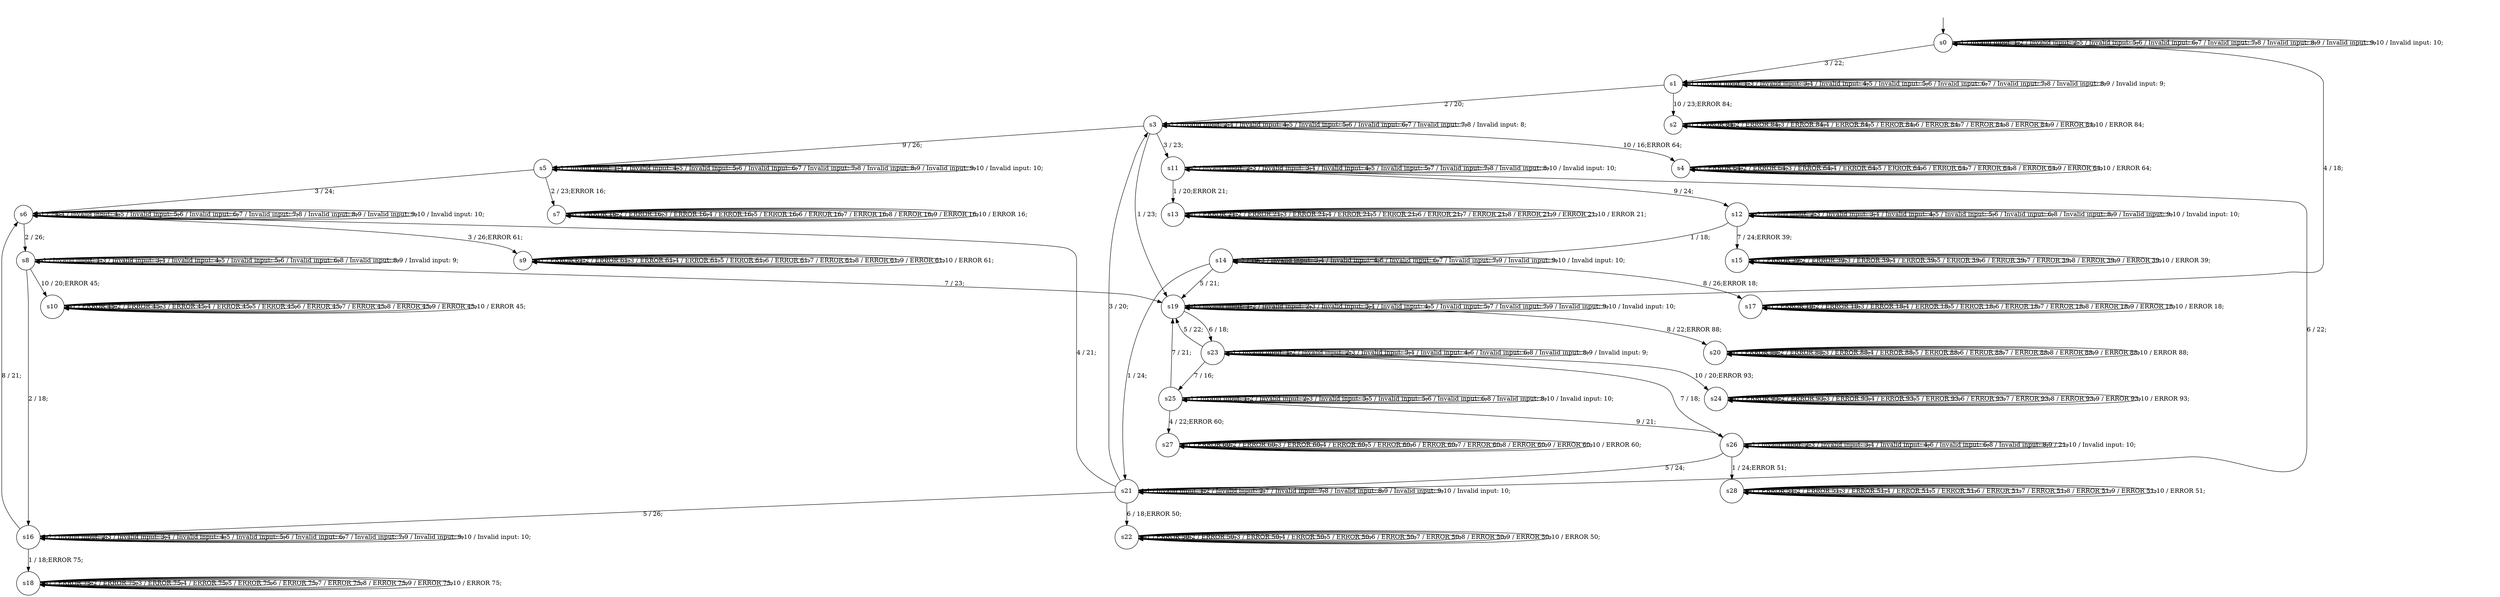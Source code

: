digraph g {
__start0 [label="" shape="none"];

	s0 [shape="circle" label="s0"];
	s1 [shape="circle" label="s1"];
	s2 [shape="circle" label="s2"];
	s3 [shape="circle" label="s3"];
	s4 [shape="circle" label="s4"];
	s5 [shape="circle" label="s5"];
	s6 [shape="circle" label="s6"];
	s7 [shape="circle" label="s7"];
	s8 [shape="circle" label="s8"];
	s9 [shape="circle" label="s9"];
	s10 [shape="circle" label="s10"];
	s11 [shape="circle" label="s11"];
	s12 [shape="circle" label="s12"];
	s13 [shape="circle" label="s13"];
	s14 [shape="circle" label="s14"];
	s15 [shape="circle" label="s15"];
	s16 [shape="circle" label="s16"];
	s17 [shape="circle" label="s17"];
	s18 [shape="circle" label="s18"];
	s19 [shape="circle" label="s19"];
	s20 [shape="circle" label="s20"];
	s21 [shape="circle" label="s21"];
	s22 [shape="circle" label="s22"];
	s23 [shape="circle" label="s23"];
	s24 [shape="circle" label="s24"];
	s25 [shape="circle" label="s25"];
	s26 [shape="circle" label="s26"];
	s27 [shape="circle" label="s27"];
	s28 [shape="circle" label="s28"];
	s0 -> s0 [label="1 / Invalid input: 1;"];
	s0 -> s0 [label="2 / Invalid input: 2;"];
	s0 -> s1 [label="3 / 22;"];
	s0 -> s19 [label="4 / 18;"];
	s0 -> s0 [label="5 / Invalid input: 5;"];
	s0 -> s0 [label="6 / Invalid input: 6;"];
	s0 -> s0 [label="7 / Invalid input: 7;"];
	s0 -> s0 [label="8 / Invalid input: 8;"];
	s0 -> s0 [label="9 / Invalid input: 9;"];
	s0 -> s0 [label="10 / Invalid input: 10;"];
	s1 -> s1 [label="1 / Invalid input: 1;"];
	s1 -> s3 [label="2 / 20;"];
	s1 -> s1 [label="3 / Invalid input: 3;"];
	s1 -> s1 [label="4 / Invalid input: 4;"];
	s1 -> s1 [label="5 / Invalid input: 5;"];
	s1 -> s1 [label="6 / Invalid input: 6;"];
	s1 -> s1 [label="7 / Invalid input: 7;"];
	s1 -> s1 [label="8 / Invalid input: 8;"];
	s1 -> s1 [label="9 / Invalid input: 9;"];
	s1 -> s2 [label="10 / 23;ERROR 84;"];
	s2 -> s2 [label="1 / ERROR 84;"];
	s2 -> s2 [label="2 / ERROR 84;"];
	s2 -> s2 [label="3 / ERROR 84;"];
	s2 -> s2 [label="4 / ERROR 84;"];
	s2 -> s2 [label="5 / ERROR 84;"];
	s2 -> s2 [label="6 / ERROR 84;"];
	s2 -> s2 [label="7 / ERROR 84;"];
	s2 -> s2 [label="8 / ERROR 84;"];
	s2 -> s2 [label="9 / ERROR 84;"];
	s2 -> s2 [label="10 / ERROR 84;"];
	s3 -> s19 [label="1 / 23;"];
	s3 -> s3 [label="2 / Invalid input: 2;"];
	s3 -> s11 [label="3 / 23;"];
	s3 -> s3 [label="4 / Invalid input: 4;"];
	s3 -> s3 [label="5 / Invalid input: 5;"];
	s3 -> s3 [label="6 / Invalid input: 6;"];
	s3 -> s3 [label="7 / Invalid input: 7;"];
	s3 -> s3 [label="8 / Invalid input: 8;"];
	s3 -> s5 [label="9 / 26;"];
	s3 -> s4 [label="10 / 16;ERROR 64;"];
	s4 -> s4 [label="1 / ERROR 64;"];
	s4 -> s4 [label="2 / ERROR 64;"];
	s4 -> s4 [label="3 / ERROR 64;"];
	s4 -> s4 [label="4 / ERROR 64;"];
	s4 -> s4 [label="5 / ERROR 64;"];
	s4 -> s4 [label="6 / ERROR 64;"];
	s4 -> s4 [label="7 / ERROR 64;"];
	s4 -> s4 [label="8 / ERROR 64;"];
	s4 -> s4 [label="9 / ERROR 64;"];
	s4 -> s4 [label="10 / ERROR 64;"];
	s5 -> s5 [label="1 / Invalid input: 1;"];
	s5 -> s7 [label="2 / 23;ERROR 16;"];
	s5 -> s6 [label="3 / 24;"];
	s5 -> s5 [label="4 / Invalid input: 4;"];
	s5 -> s5 [label="5 / Invalid input: 5;"];
	s5 -> s5 [label="6 / Invalid input: 6;"];
	s5 -> s5 [label="7 / Invalid input: 7;"];
	s5 -> s5 [label="8 / Invalid input: 8;"];
	s5 -> s5 [label="9 / Invalid input: 9;"];
	s5 -> s5 [label="10 / Invalid input: 10;"];
	s6 -> s6 [label="1 / 24;"];
	s6 -> s8 [label="2 / 26;"];
	s6 -> s9 [label="3 / 26;ERROR 61;"];
	s6 -> s6 [label="4 / Invalid input: 4;"];
	s6 -> s6 [label="5 / Invalid input: 5;"];
	s6 -> s6 [label="6 / Invalid input: 6;"];
	s6 -> s6 [label="7 / Invalid input: 7;"];
	s6 -> s6 [label="8 / Invalid input: 8;"];
	s6 -> s6 [label="9 / Invalid input: 9;"];
	s6 -> s6 [label="10 / Invalid input: 10;"];
	s7 -> s7 [label="1 / ERROR 16;"];
	s7 -> s7 [label="2 / ERROR 16;"];
	s7 -> s7 [label="3 / ERROR 16;"];
	s7 -> s7 [label="4 / ERROR 16;"];
	s7 -> s7 [label="5 / ERROR 16;"];
	s7 -> s7 [label="6 / ERROR 16;"];
	s7 -> s7 [label="7 / ERROR 16;"];
	s7 -> s7 [label="8 / ERROR 16;"];
	s7 -> s7 [label="9 / ERROR 16;"];
	s7 -> s7 [label="10 / ERROR 16;"];
	s8 -> s8 [label="1 / Invalid input: 1;"];
	s8 -> s16 [label="2 / 18;"];
	s8 -> s8 [label="3 / Invalid input: 3;"];
	s8 -> s8 [label="4 / Invalid input: 4;"];
	s8 -> s8 [label="5 / Invalid input: 5;"];
	s8 -> s8 [label="6 / Invalid input: 6;"];
	s8 -> s19 [label="7 / 23;"];
	s8 -> s8 [label="8 / Invalid input: 8;"];
	s8 -> s8 [label="9 / Invalid input: 9;"];
	s8 -> s10 [label="10 / 20;ERROR 45;"];
	s9 -> s9 [label="1 / ERROR 61;"];
	s9 -> s9 [label="2 / ERROR 61;"];
	s9 -> s9 [label="3 / ERROR 61;"];
	s9 -> s9 [label="4 / ERROR 61;"];
	s9 -> s9 [label="5 / ERROR 61;"];
	s9 -> s9 [label="6 / ERROR 61;"];
	s9 -> s9 [label="7 / ERROR 61;"];
	s9 -> s9 [label="8 / ERROR 61;"];
	s9 -> s9 [label="9 / ERROR 61;"];
	s9 -> s9 [label="10 / ERROR 61;"];
	s10 -> s10 [label="1 / ERROR 45;"];
	s10 -> s10 [label="2 / ERROR 45;"];
	s10 -> s10 [label="3 / ERROR 45;"];
	s10 -> s10 [label="4 / ERROR 45;"];
	s10 -> s10 [label="5 / ERROR 45;"];
	s10 -> s10 [label="6 / ERROR 45;"];
	s10 -> s10 [label="7 / ERROR 45;"];
	s10 -> s10 [label="8 / ERROR 45;"];
	s10 -> s10 [label="9 / ERROR 45;"];
	s10 -> s10 [label="10 / ERROR 45;"];
	s11 -> s13 [label="1 / 20;ERROR 21;"];
	s11 -> s11 [label="2 / Invalid input: 2;"];
	s11 -> s11 [label="3 / Invalid input: 3;"];
	s11 -> s11 [label="4 / Invalid input: 4;"];
	s11 -> s11 [label="5 / Invalid input: 5;"];
	s11 -> s21 [label="6 / 22;"];
	s11 -> s11 [label="7 / Invalid input: 7;"];
	s11 -> s11 [label="8 / Invalid input: 8;"];
	s11 -> s12 [label="9 / 24;"];
	s11 -> s11 [label="10 / Invalid input: 10;"];
	s12 -> s14 [label="1 / 18;"];
	s12 -> s12 [label="2 / Invalid input: 2;"];
	s12 -> s12 [label="3 / Invalid input: 3;"];
	s12 -> s12 [label="4 / Invalid input: 4;"];
	s12 -> s12 [label="5 / Invalid input: 5;"];
	s12 -> s12 [label="6 / Invalid input: 6;"];
	s12 -> s15 [label="7 / 24;ERROR 39;"];
	s12 -> s12 [label="8 / Invalid input: 8;"];
	s12 -> s12 [label="9 / Invalid input: 9;"];
	s12 -> s12 [label="10 / Invalid input: 10;"];
	s13 -> s13 [label="1 / ERROR 21;"];
	s13 -> s13 [label="2 / ERROR 21;"];
	s13 -> s13 [label="3 / ERROR 21;"];
	s13 -> s13 [label="4 / ERROR 21;"];
	s13 -> s13 [label="5 / ERROR 21;"];
	s13 -> s13 [label="6 / ERROR 21;"];
	s13 -> s13 [label="7 / ERROR 21;"];
	s13 -> s13 [label="8 / ERROR 21;"];
	s13 -> s13 [label="9 / ERROR 21;"];
	s13 -> s13 [label="10 / ERROR 21;"];
	s14 -> s21 [label="1 / 24;"];
	s14 -> s14 [label="2 / 19;"];
	s14 -> s14 [label="3 / Invalid input: 3;"];
	s14 -> s14 [label="4 / Invalid input: 4;"];
	s14 -> s19 [label="5 / 21;"];
	s14 -> s14 [label="6 / Invalid input: 6;"];
	s14 -> s14 [label="7 / Invalid input: 7;"];
	s14 -> s17 [label="8 / 26;ERROR 18;"];
	s14 -> s14 [label="9 / Invalid input: 9;"];
	s14 -> s14 [label="10 / Invalid input: 10;"];
	s15 -> s15 [label="1 / ERROR 39;"];
	s15 -> s15 [label="2 / ERROR 39;"];
	s15 -> s15 [label="3 / ERROR 39;"];
	s15 -> s15 [label="4 / ERROR 39;"];
	s15 -> s15 [label="5 / ERROR 39;"];
	s15 -> s15 [label="6 / ERROR 39;"];
	s15 -> s15 [label="7 / ERROR 39;"];
	s15 -> s15 [label="8 / ERROR 39;"];
	s15 -> s15 [label="9 / ERROR 39;"];
	s15 -> s15 [label="10 / ERROR 39;"];
	s16 -> s18 [label="1 / 18;ERROR 75;"];
	s16 -> s16 [label="2 / Invalid input: 2;"];
	s16 -> s16 [label="3 / Invalid input: 3;"];
	s16 -> s16 [label="4 / Invalid input: 4;"];
	s16 -> s16 [label="5 / Invalid input: 5;"];
	s16 -> s16 [label="6 / Invalid input: 6;"];
	s16 -> s16 [label="7 / Invalid input: 7;"];
	s16 -> s6 [label="8 / 21;"];
	s16 -> s16 [label="9 / Invalid input: 9;"];
	s16 -> s16 [label="10 / Invalid input: 10;"];
	s17 -> s17 [label="1 / ERROR 18;"];
	s17 -> s17 [label="2 / ERROR 18;"];
	s17 -> s17 [label="3 / ERROR 18;"];
	s17 -> s17 [label="4 / ERROR 18;"];
	s17 -> s17 [label="5 / ERROR 18;"];
	s17 -> s17 [label="6 / ERROR 18;"];
	s17 -> s17 [label="7 / ERROR 18;"];
	s17 -> s17 [label="8 / ERROR 18;"];
	s17 -> s17 [label="9 / ERROR 18;"];
	s17 -> s17 [label="10 / ERROR 18;"];
	s18 -> s18 [label="1 / ERROR 75;"];
	s18 -> s18 [label="2 / ERROR 75;"];
	s18 -> s18 [label="3 / ERROR 75;"];
	s18 -> s18 [label="4 / ERROR 75;"];
	s18 -> s18 [label="5 / ERROR 75;"];
	s18 -> s18 [label="6 / ERROR 75;"];
	s18 -> s18 [label="7 / ERROR 75;"];
	s18 -> s18 [label="8 / ERROR 75;"];
	s18 -> s18 [label="9 / ERROR 75;"];
	s18 -> s18 [label="10 / ERROR 75;"];
	s19 -> s19 [label="1 / Invalid input: 1;"];
	s19 -> s19 [label="2 / Invalid input: 2;"];
	s19 -> s19 [label="3 / Invalid input: 3;"];
	s19 -> s19 [label="4 / Invalid input: 4;"];
	s19 -> s19 [label="5 / Invalid input: 5;"];
	s19 -> s23 [label="6 / 18;"];
	s19 -> s19 [label="7 / Invalid input: 7;"];
	s19 -> s20 [label="8 / 22;ERROR 88;"];
	s19 -> s19 [label="9 / Invalid input: 9;"];
	s19 -> s19 [label="10 / Invalid input: 10;"];
	s20 -> s20 [label="1 / ERROR 88;"];
	s20 -> s20 [label="2 / ERROR 88;"];
	s20 -> s20 [label="3 / ERROR 88;"];
	s20 -> s20 [label="4 / ERROR 88;"];
	s20 -> s20 [label="5 / ERROR 88;"];
	s20 -> s20 [label="6 / ERROR 88;"];
	s20 -> s20 [label="7 / ERROR 88;"];
	s20 -> s20 [label="8 / ERROR 88;"];
	s20 -> s20 [label="9 / ERROR 88;"];
	s20 -> s20 [label="10 / ERROR 88;"];
	s21 -> s21 [label="1 / Invalid input: 1;"];
	s21 -> s21 [label="2 / Invalid input: 2;"];
	s21 -> s3 [label="3 / 20;"];
	s21 -> s6 [label="4 / 21;"];
	s21 -> s16 [label="5 / 26;"];
	s21 -> s22 [label="6 / 18;ERROR 50;"];
	s21 -> s21 [label="7 / Invalid input: 7;"];
	s21 -> s21 [label="8 / Invalid input: 8;"];
	s21 -> s21 [label="9 / Invalid input: 9;"];
	s21 -> s21 [label="10 / Invalid input: 10;"];
	s22 -> s22 [label="1 / ERROR 50;"];
	s22 -> s22 [label="2 / ERROR 50;"];
	s22 -> s22 [label="3 / ERROR 50;"];
	s22 -> s22 [label="4 / ERROR 50;"];
	s22 -> s22 [label="5 / ERROR 50;"];
	s22 -> s22 [label="6 / ERROR 50;"];
	s22 -> s22 [label="7 / ERROR 50;"];
	s22 -> s22 [label="8 / ERROR 50;"];
	s22 -> s22 [label="9 / ERROR 50;"];
	s22 -> s22 [label="10 / ERROR 50;"];
	s23 -> s23 [label="1 / Invalid input: 1;"];
	s23 -> s23 [label="2 / Invalid input: 2;"];
	s23 -> s23 [label="3 / Invalid input: 3;"];
	s23 -> s23 [label="4 / Invalid input: 4;"];
	s23 -> s19 [label="5 / 22;"];
	s23 -> s23 [label="6 / Invalid input: 6;"];
	s23 -> s25 [label="7 / 16;"];
	s23 -> s23 [label="8 / Invalid input: 8;"];
	s23 -> s23 [label="9 / Invalid input: 9;"];
	s23 -> s24 [label="10 / 20;ERROR 93;"];
	s24 -> s24 [label="1 / ERROR 93;"];
	s24 -> s24 [label="2 / ERROR 93;"];
	s24 -> s24 [label="3 / ERROR 93;"];
	s24 -> s24 [label="4 / ERROR 93;"];
	s24 -> s24 [label="5 / ERROR 93;"];
	s24 -> s24 [label="6 / ERROR 93;"];
	s24 -> s24 [label="7 / ERROR 93;"];
	s24 -> s24 [label="8 / ERROR 93;"];
	s24 -> s24 [label="9 / ERROR 93;"];
	s24 -> s24 [label="10 / ERROR 93;"];
	s25 -> s25 [label="1 / Invalid input: 1;"];
	s25 -> s25 [label="2 / Invalid input: 2;"];
	s25 -> s25 [label="3 / Invalid input: 3;"];
	s25 -> s27 [label="4 / 22;ERROR 60;"];
	s25 -> s25 [label="5 / Invalid input: 5;"];
	s25 -> s25 [label="6 / Invalid input: 6;"];
	s25 -> s19 [label="7 / 21;"];
	s25 -> s25 [label="8 / Invalid input: 8;"];
	s25 -> s26 [label="9 / 21;"];
	s25 -> s25 [label="10 / Invalid input: 10;"];
	s26 -> s28 [label="1 / 24;ERROR 51;"];
	s26 -> s26 [label="2 / Invalid input: 2;"];
	s26 -> s26 [label="3 / Invalid input: 3;"];
	s26 -> s26 [label="4 / Invalid input: 4;"];
	s26 -> s21 [label="5 / 24;"];
	s26 -> s26 [label="6 / Invalid input: 6;"];
	s26 -> s23 [label="7 / 18;"];
	s26 -> s26 [label="8 / Invalid input: 8;"];
	s26 -> s26 [label="9 / 21;"];
	s26 -> s26 [label="10 / Invalid input: 10;"];
	s27 -> s27 [label="1 / ERROR 60;"];
	s27 -> s27 [label="2 / ERROR 60;"];
	s27 -> s27 [label="3 / ERROR 60;"];
	s27 -> s27 [label="4 / ERROR 60;"];
	s27 -> s27 [label="5 / ERROR 60;"];
	s27 -> s27 [label="6 / ERROR 60;"];
	s27 -> s27 [label="7 / ERROR 60;"];
	s27 -> s27 [label="8 / ERROR 60;"];
	s27 -> s27 [label="9 / ERROR 60;"];
	s27 -> s27 [label="10 / ERROR 60;"];
	s28 -> s28 [label="1 / ERROR 51;"];
	s28 -> s28 [label="2 / ERROR 51;"];
	s28 -> s28 [label="3 / ERROR 51;"];
	s28 -> s28 [label="4 / ERROR 51;"];
	s28 -> s28 [label="5 / ERROR 51;"];
	s28 -> s28 [label="6 / ERROR 51;"];
	s28 -> s28 [label="7 / ERROR 51;"];
	s28 -> s28 [label="8 / ERROR 51;"];
	s28 -> s28 [label="9 / ERROR 51;"];
	s28 -> s28 [label="10 / ERROR 51;"];

__start0 -> s0;
}
